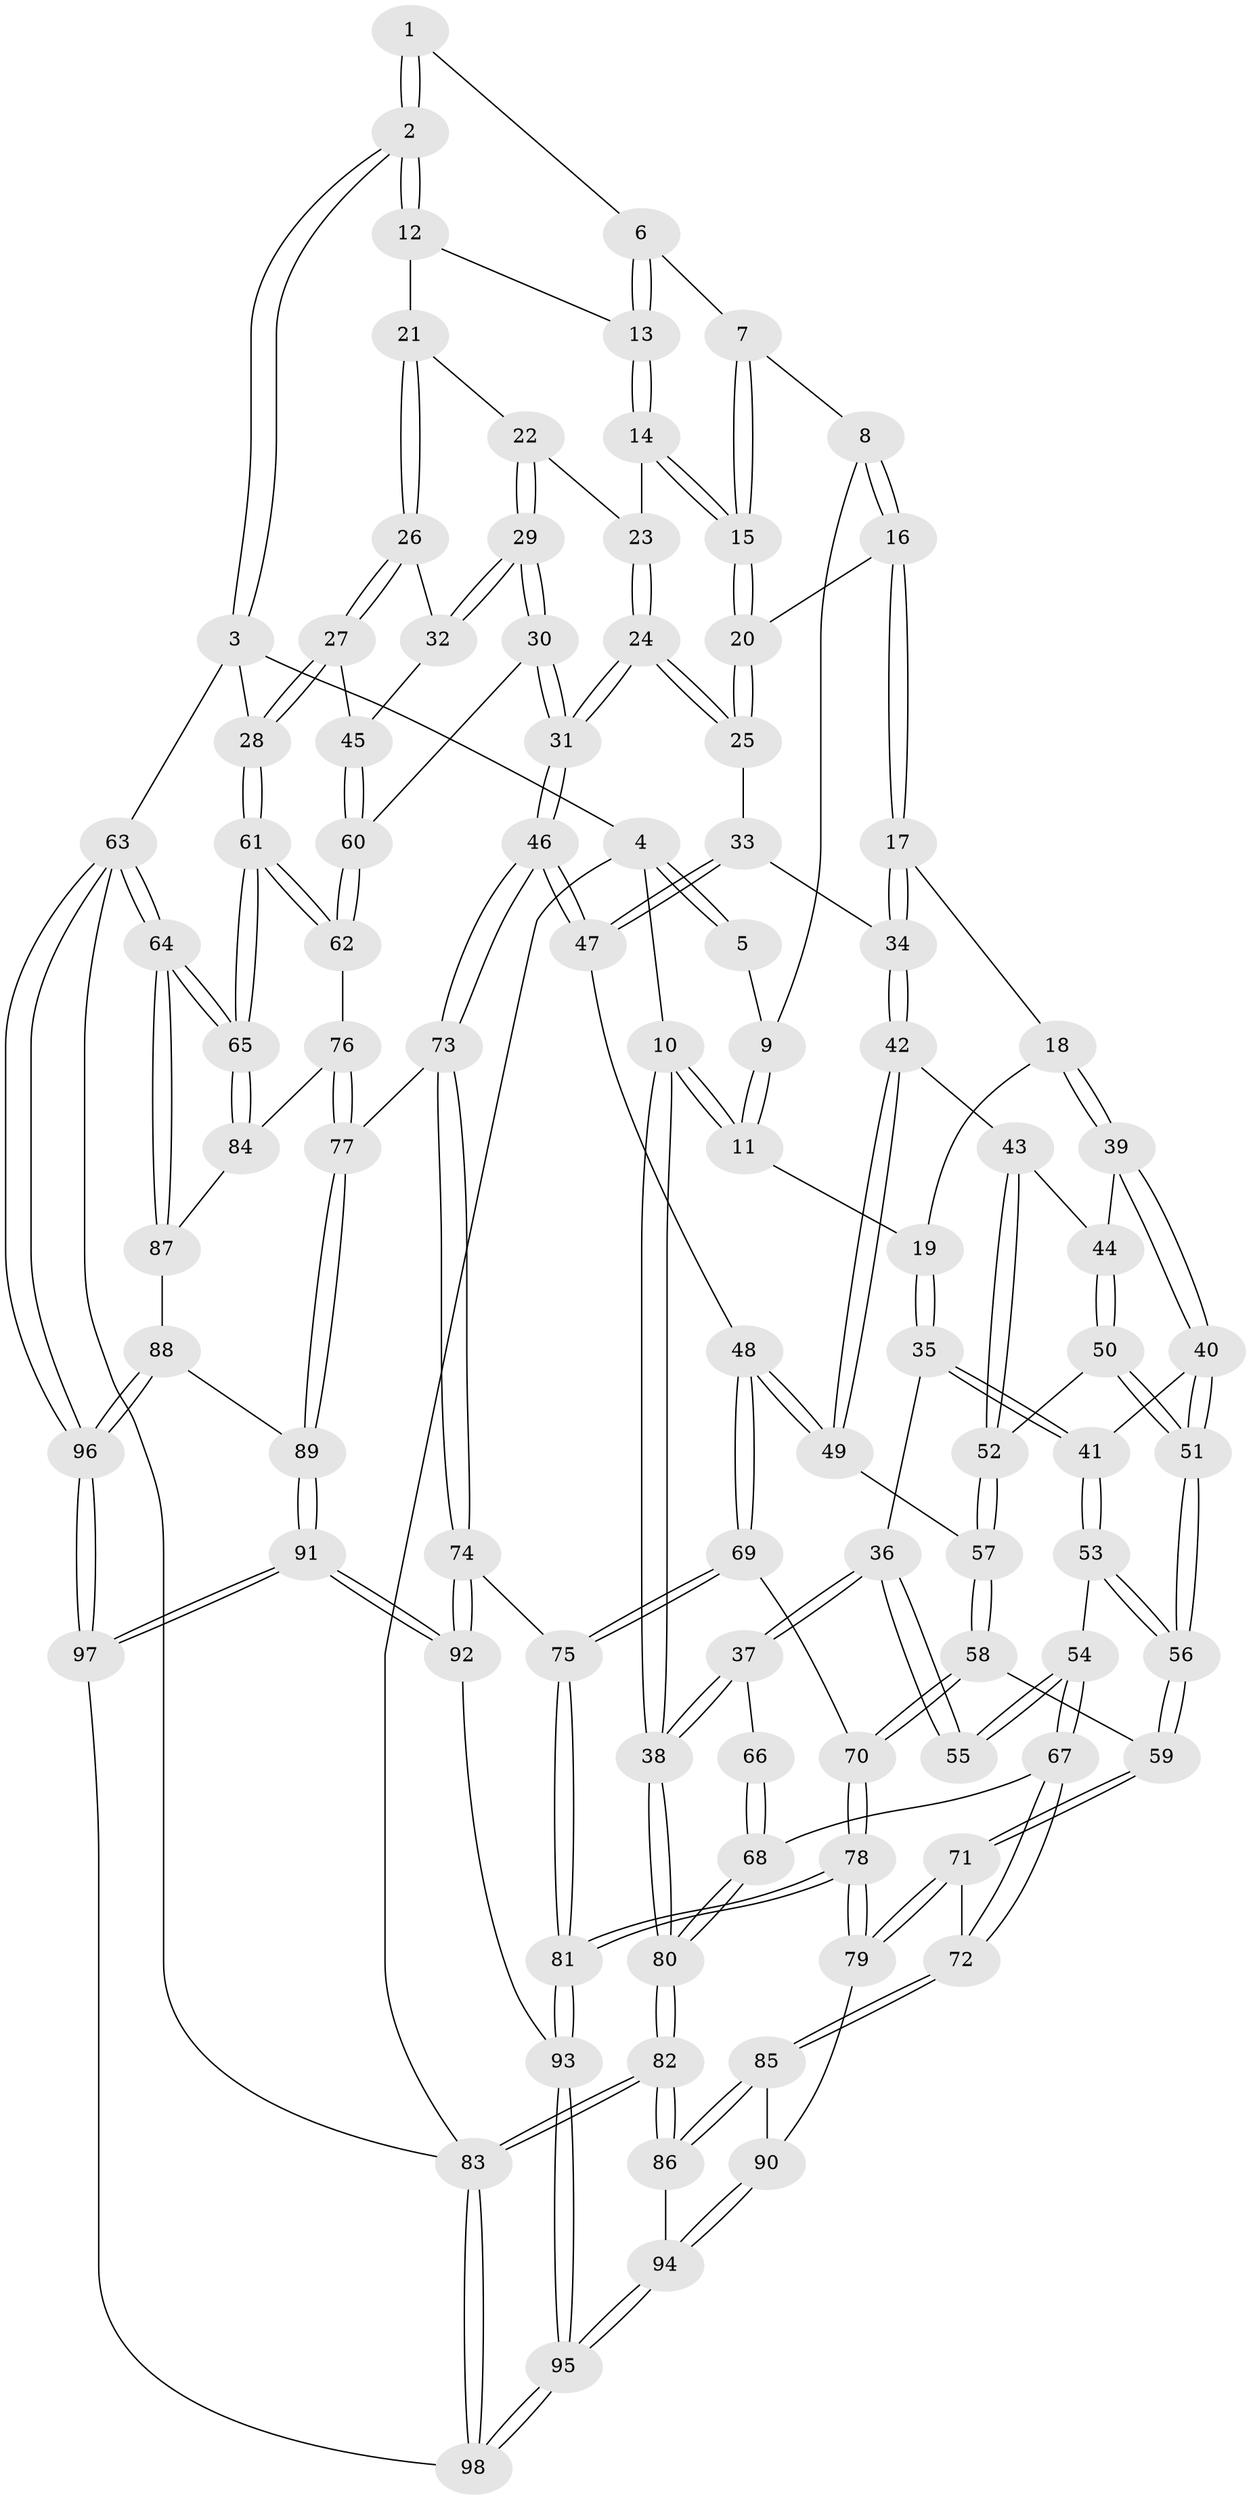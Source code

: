 // coarse degree distribution, {3: 0.1724137931034483, 4: 0.2413793103448276, 5: 0.27586206896551724, 1: 0.06896551724137931, 7: 0.034482758620689655, 2: 0.06896551724137931, 6: 0.10344827586206896, 8: 0.034482758620689655}
// Generated by graph-tools (version 1.1) at 2025/06/03/04/25 22:06:10]
// undirected, 98 vertices, 242 edges
graph export_dot {
graph [start="1"]
  node [color=gray90,style=filled];
  1 [pos="+0.7013419619939721+0"];
  2 [pos="+1+0"];
  3 [pos="+1+0"];
  4 [pos="+0+0"];
  5 [pos="+0.4200168962288881+0"];
  6 [pos="+0.638881943710641+0.13458957030405438"];
  7 [pos="+0.5792840226848412+0.17960773604340186"];
  8 [pos="+0.4855565625900374+0.20269897485649083"];
  9 [pos="+0.3723708854957818+0.13137478751724901"];
  10 [pos="+0+0"];
  11 [pos="+0.17315831879724347+0.2490004338290568"];
  12 [pos="+0.8250475448164772+0.2802713528958611"];
  13 [pos="+0.719174917888771+0.23217609181222154"];
  14 [pos="+0.621348686627861+0.38393385809792113"];
  15 [pos="+0.6084900721775801+0.3872562350693974"];
  16 [pos="+0.48546117085313706+0.20318555092836746"];
  17 [pos="+0.4243908373548876+0.40315692949134146"];
  18 [pos="+0.27016246389308185+0.3808848911423431"];
  19 [pos="+0.2202185476049539+0.354051560532114"];
  20 [pos="+0.5947852629234845+0.39830482093617564"];
  21 [pos="+0.8294385614897658+0.376521539660162"];
  22 [pos="+0.8121254670665666+0.3890443671431712"];
  23 [pos="+0.743441498339662+0.4013657026122148"];
  24 [pos="+0.6884939250979267+0.5354563470099941"];
  25 [pos="+0.561627531679978+0.43085440277913056"];
  26 [pos="+0.9314037666340984+0.4307634169430928"];
  27 [pos="+1+0.4479584311359559"];
  28 [pos="+1+0.4330456021273351"];
  29 [pos="+0.7655800774790208+0.6115000625748673"];
  30 [pos="+0.7581011312579781+0.6263618558224802"];
  31 [pos="+0.7404332717629363+0.6334490681031018"];
  32 [pos="+0.8858102732982653+0.5146437318212773"];
  33 [pos="+0.5603864018790502+0.43131742216455865"];
  34 [pos="+0.4580533606164628+0.4291333559525538"];
  35 [pos="+0.1429090724960368+0.4775236428961224"];
  36 [pos="+0.09486860993896695+0.5063802126840704"];
  37 [pos="+0+0.5737308761750998"];
  38 [pos="+0+0.5757505151859723"];
  39 [pos="+0.29810649259689154+0.5460187431867771"];
  40 [pos="+0.24293275747905402+0.5800650926275739"];
  41 [pos="+0.18329162553183231+0.5586476221932459"];
  42 [pos="+0.44117940756597573+0.5308551451530872"];
  43 [pos="+0.41204362959624385+0.541942365847922"];
  44 [pos="+0.2990184564449095+0.5471702387454971"];
  45 [pos="+0.9171333034020841+0.6058420063004499"];
  46 [pos="+0.714355349683198+0.6630845445363077"];
  47 [pos="+0.5777529495096166+0.6158560225002461"];
  48 [pos="+0.4708899582628366+0.6515221058800154"];
  49 [pos="+0.4658009251589629+0.6434529033581621"];
  50 [pos="+0.32238970644990295+0.6012138213471077"];
  51 [pos="+0.25105530710902707+0.6706778341594286"];
  52 [pos="+0.3274241845297462+0.6028676471765386"];
  53 [pos="+0.17760645773743877+0.6646319156270063"];
  54 [pos="+0.1429025455563057+0.675879838610122"];
  55 [pos="+0.13527041179353497+0.670965648546431"];
  56 [pos="+0.24603575630782318+0.6805840991882907"];
  57 [pos="+0.347799669590813+0.6192934130686928"];
  58 [pos="+0.3394438502190843+0.7038129958827918"];
  59 [pos="+0.2594888484693378+0.7021528767415199"];
  60 [pos="+0.8915256399901436+0.6576628480929043"];
  61 [pos="+1+0.7010188612333831"];
  62 [pos="+0.9414341023700785+0.706682333669336"];
  63 [pos="+1+1"];
  64 [pos="+1+1"];
  65 [pos="+1+0.8719195778602739"];
  66 [pos="+0.041105312525639544+0.6477534648231329"];
  67 [pos="+0.1182055974925972+0.7645306757127572"];
  68 [pos="+0.07900729187628666+0.7824370003379448"];
  69 [pos="+0.4699260345194773+0.656938511186909"];
  70 [pos="+0.39595729894956805+0.7281972252753273"];
  71 [pos="+0.2537722615980639+0.7646099180162277"];
  72 [pos="+0.18352391825168596+0.8030446673120303"];
  73 [pos="+0.6959245024382056+0.7697428154202747"];
  74 [pos="+0.6573005317530758+0.803387409569035"];
  75 [pos="+0.5521498193615281+0.7834429840678818"];
  76 [pos="+0.9408061657055266+0.7080209775869034"];
  77 [pos="+0.8224983151269235+0.8376458753772371"];
  78 [pos="+0.3857295073876263+0.8591415377644369"];
  79 [pos="+0.3311400099065917+0.8447290906906596"];
  80 [pos="+0+1"];
  81 [pos="+0.4041361818439397+0.8808756266004079"];
  82 [pos="+0+1"];
  83 [pos="+0+1"];
  84 [pos="+0.9488841486293558+0.8270902848091513"];
  85 [pos="+0.18588043886756833+0.86213467236514"];
  86 [pos="+0+0.9738297290917031"];
  87 [pos="+0.9090808252124535+0.8793462867907959"];
  88 [pos="+0.8999260700116152+0.879300849890158"];
  89 [pos="+0.8308240216606252+0.8521656761674884"];
  90 [pos="+0.22915308623238043+0.8903161733686563"];
  91 [pos="+0.7129364497928612+1"];
  92 [pos="+0.6293086054897283+0.985308553502558"];
  93 [pos="+0.40576967854857005+0.8894529557864769"];
  94 [pos="+0.2299804549314953+0.9446340648621661"];
  95 [pos="+0.32861823286746883+1"];
  96 [pos="+0.8338093948554015+1"];
  97 [pos="+0.7179806488051602+1"];
  98 [pos="+0.3176479118480879+1"];
  1 -- 2;
  1 -- 2;
  1 -- 6;
  2 -- 3;
  2 -- 3;
  2 -- 12;
  2 -- 12;
  3 -- 4;
  3 -- 28;
  3 -- 63;
  4 -- 5;
  4 -- 5;
  4 -- 10;
  4 -- 83;
  5 -- 9;
  6 -- 7;
  6 -- 13;
  6 -- 13;
  7 -- 8;
  7 -- 15;
  7 -- 15;
  8 -- 9;
  8 -- 16;
  8 -- 16;
  9 -- 11;
  9 -- 11;
  10 -- 11;
  10 -- 11;
  10 -- 38;
  10 -- 38;
  11 -- 19;
  12 -- 13;
  12 -- 21;
  13 -- 14;
  13 -- 14;
  14 -- 15;
  14 -- 15;
  14 -- 23;
  15 -- 20;
  15 -- 20;
  16 -- 17;
  16 -- 17;
  16 -- 20;
  17 -- 18;
  17 -- 34;
  17 -- 34;
  18 -- 19;
  18 -- 39;
  18 -- 39;
  19 -- 35;
  19 -- 35;
  20 -- 25;
  20 -- 25;
  21 -- 22;
  21 -- 26;
  21 -- 26;
  22 -- 23;
  22 -- 29;
  22 -- 29;
  23 -- 24;
  23 -- 24;
  24 -- 25;
  24 -- 25;
  24 -- 31;
  24 -- 31;
  25 -- 33;
  26 -- 27;
  26 -- 27;
  26 -- 32;
  27 -- 28;
  27 -- 28;
  27 -- 45;
  28 -- 61;
  28 -- 61;
  29 -- 30;
  29 -- 30;
  29 -- 32;
  29 -- 32;
  30 -- 31;
  30 -- 31;
  30 -- 60;
  31 -- 46;
  31 -- 46;
  32 -- 45;
  33 -- 34;
  33 -- 47;
  33 -- 47;
  34 -- 42;
  34 -- 42;
  35 -- 36;
  35 -- 41;
  35 -- 41;
  36 -- 37;
  36 -- 37;
  36 -- 55;
  36 -- 55;
  37 -- 38;
  37 -- 38;
  37 -- 66;
  38 -- 80;
  38 -- 80;
  39 -- 40;
  39 -- 40;
  39 -- 44;
  40 -- 41;
  40 -- 51;
  40 -- 51;
  41 -- 53;
  41 -- 53;
  42 -- 43;
  42 -- 49;
  42 -- 49;
  43 -- 44;
  43 -- 52;
  43 -- 52;
  44 -- 50;
  44 -- 50;
  45 -- 60;
  45 -- 60;
  46 -- 47;
  46 -- 47;
  46 -- 73;
  46 -- 73;
  47 -- 48;
  48 -- 49;
  48 -- 49;
  48 -- 69;
  48 -- 69;
  49 -- 57;
  50 -- 51;
  50 -- 51;
  50 -- 52;
  51 -- 56;
  51 -- 56;
  52 -- 57;
  52 -- 57;
  53 -- 54;
  53 -- 56;
  53 -- 56;
  54 -- 55;
  54 -- 55;
  54 -- 67;
  54 -- 67;
  56 -- 59;
  56 -- 59;
  57 -- 58;
  57 -- 58;
  58 -- 59;
  58 -- 70;
  58 -- 70;
  59 -- 71;
  59 -- 71;
  60 -- 62;
  60 -- 62;
  61 -- 62;
  61 -- 62;
  61 -- 65;
  61 -- 65;
  62 -- 76;
  63 -- 64;
  63 -- 64;
  63 -- 96;
  63 -- 96;
  63 -- 83;
  64 -- 65;
  64 -- 65;
  64 -- 87;
  64 -- 87;
  65 -- 84;
  65 -- 84;
  66 -- 68;
  66 -- 68;
  67 -- 68;
  67 -- 72;
  67 -- 72;
  68 -- 80;
  68 -- 80;
  69 -- 70;
  69 -- 75;
  69 -- 75;
  70 -- 78;
  70 -- 78;
  71 -- 72;
  71 -- 79;
  71 -- 79;
  72 -- 85;
  72 -- 85;
  73 -- 74;
  73 -- 74;
  73 -- 77;
  74 -- 75;
  74 -- 92;
  74 -- 92;
  75 -- 81;
  75 -- 81;
  76 -- 77;
  76 -- 77;
  76 -- 84;
  77 -- 89;
  77 -- 89;
  78 -- 79;
  78 -- 79;
  78 -- 81;
  78 -- 81;
  79 -- 90;
  80 -- 82;
  80 -- 82;
  81 -- 93;
  81 -- 93;
  82 -- 83;
  82 -- 83;
  82 -- 86;
  82 -- 86;
  83 -- 98;
  83 -- 98;
  84 -- 87;
  85 -- 86;
  85 -- 86;
  85 -- 90;
  86 -- 94;
  87 -- 88;
  88 -- 89;
  88 -- 96;
  88 -- 96;
  89 -- 91;
  89 -- 91;
  90 -- 94;
  90 -- 94;
  91 -- 92;
  91 -- 92;
  91 -- 97;
  91 -- 97;
  92 -- 93;
  93 -- 95;
  93 -- 95;
  94 -- 95;
  94 -- 95;
  95 -- 98;
  95 -- 98;
  96 -- 97;
  96 -- 97;
  97 -- 98;
}
